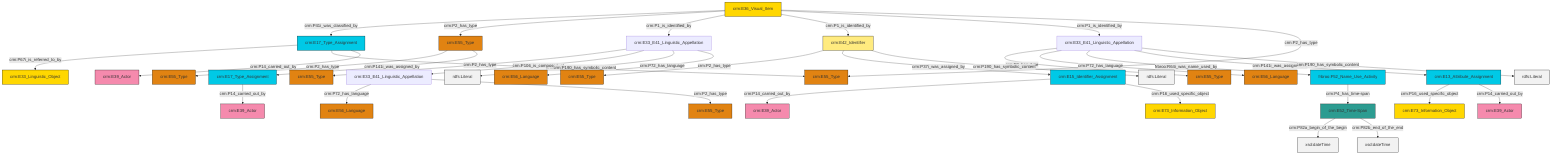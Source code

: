 graph TD
classDef Literal fill:#f2f2f2,stroke:#000000;
classDef CRM_Entity fill:#FFFFFF,stroke:#000000;
classDef Temporal_Entity fill:#00C9E6, stroke:#000000;
classDef Type fill:#E18312, stroke:#000000;
classDef Time-Span fill:#2C9C91, stroke:#000000;
classDef Appellation fill:#FFEB7F, stroke:#000000;
classDef Place fill:#008836, stroke:#000000;
classDef Persistent_Item fill:#B266B2, stroke:#000000;
classDef Conceptual_Object fill:#FFD700, stroke:#000000;
classDef Physical_Thing fill:#D2B48C, stroke:#000000;
classDef Actor fill:#f58aad, stroke:#000000;
classDef PC_Classes fill:#4ce600, stroke:#000000;
classDef Multi fill:#cccccc,stroke:#000000;

0["crm:E33_E41_Linguistic_Appellation"]:::Default -->|crm:P2_has_type| 1["crm:E55_Type"]:::Type
2["crm:E15_Identifier_Assignment"]:::Temporal_Entity -->|crm:P14_carried_out_by| 3["crm:E39_Actor"]:::Actor
7["frbroo:F52_Name_Use_Activity"]:::Temporal_Entity -->|crm:P4_has_time-span| 8["crm:E52_Time-Span"]:::Time-Span
10["crm:E55_Type"]:::Type -->|crm:P2_has_type| 11["crm:E55_Type"]:::Type
12["crm:E42_Identifier"]:::Appellation -->|crm:P2_has_type| 13["crm:E55_Type"]:::Type
2["crm:E15_Identifier_Assignment"]:::Temporal_Entity -->|crm:P16_used_specific_object| 16["crm:E73_Information_Object"]:::Conceptual_Object
17["crm:E13_Attribute_Assignment"]:::Temporal_Entity -->|crm:P16_used_specific_object| 18["crm:E73_Information_Object"]:::Conceptual_Object
19["crm:E33_E41_Linguistic_Appellation"]:::Default -->|crm:P2_has_type| 20["crm:E55_Type"]:::Type
10["crm:E55_Type"]:::Type -->|crm:P141i_was_assigned_by| 22["crm:E17_Type_Assignment"]:::Temporal_Entity
24["crm:E36_Visual_Item"]:::Conceptual_Object -->|crm:P41i_was_classified_by| 14["crm:E17_Type_Assignment"]:::Temporal_Entity
22["crm:E17_Type_Assignment"]:::Temporal_Entity -->|crm:P14_carried_out_by| 25["crm:E39_Actor"]:::Actor
12["crm:E42_Identifier"]:::Appellation -->|crm:P37i_was_assigned_by| 2["crm:E15_Identifier_Assignment"]:::Temporal_Entity
14["crm:E17_Type_Assignment"]:::Temporal_Entity -->|crm:P67i_is_referred_to_by| 28["crm:E33_Linguistic_Object"]:::Conceptual_Object
14["crm:E17_Type_Assignment"]:::Temporal_Entity -->|crm:P42_assigned| 29["crm:E55_Type"]:::Type
0["crm:E33_E41_Linguistic_Appellation"]:::Default -->|crm:P106_is_composed_of| 5["crm:E33_E41_Linguistic_Appellation"]:::Default
14["crm:E17_Type_Assignment"]:::Temporal_Entity -->|crm:P14_carried_out_by| 32["crm:E39_Actor"]:::Actor
19["crm:E33_E41_Linguistic_Appellation"]:::Default -->|crm:P72_has_language| 34["crm:E56_Language"]:::Type
24["crm:E36_Visual_Item"]:::Conceptual_Object -->|crm:P2_has_type| 10["crm:E55_Type"]:::Type
24["crm:E36_Visual_Item"]:::Conceptual_Object -->|crm:P1_is_identified_by| 0["crm:E33_E41_Linguistic_Appellation"]:::Default
19["crm:E33_E41_Linguistic_Appellation"]:::Default -->|frbroo:R64i_was_name_used_by| 7["frbroo:F52_Name_Use_Activity"]:::Temporal_Entity
12["crm:E42_Identifier"]:::Appellation -->|crm:P190_has_symbolic_content| 45[rdfs:Literal]:::Literal
19["crm:E33_E41_Linguistic_Appellation"]:::Default -->|crm:P141i_was_assigned_by| 17["crm:E13_Attribute_Assignment"]:::Temporal_Entity
0["crm:E33_E41_Linguistic_Appellation"]:::Default -->|crm:P190_has_symbolic_content| 46[rdfs:Literal]:::Literal
8["crm:E52_Time-Span"]:::Time-Span -->|crm:P82a_begin_of_the_begin| 53[xsd:dateTime]:::Literal
24["crm:E36_Visual_Item"]:::Conceptual_Object -->|crm:P1_is_identified_by| 12["crm:E42_Identifier"]:::Appellation
24["crm:E36_Visual_Item"]:::Conceptual_Object -->|crm:P1_is_identified_by| 19["crm:E33_E41_Linguistic_Appellation"]:::Default
19["crm:E33_E41_Linguistic_Appellation"]:::Default -->|crm:P190_has_symbolic_content| 55[rdfs:Literal]:::Literal
17["crm:E13_Attribute_Assignment"]:::Temporal_Entity -->|crm:P14_carried_out_by| 56["crm:E39_Actor"]:::Actor
24["crm:E36_Visual_Item"]:::Conceptual_Object -->|crm:P2_has_type| 29["crm:E55_Type"]:::Type
8["crm:E52_Time-Span"]:::Time-Span -->|crm:P82b_end_of_the_end| 58[xsd:dateTime]:::Literal
5["crm:E33_E41_Linguistic_Appellation"]:::Default -->|crm:P72_has_language| 39["crm:E56_Language"]:::Type
5["crm:E33_E41_Linguistic_Appellation"]:::Default -->|crm:P2_has_type| 41["crm:E55_Type"]:::Type
0["crm:E33_E41_Linguistic_Appellation"]:::Default -->|crm:P72_has_language| 47["crm:E56_Language"]:::Type